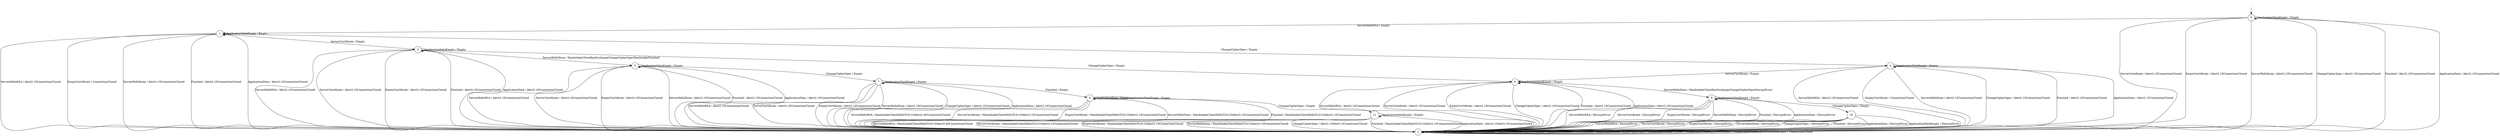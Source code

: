 digraph g {
__start0 [label="" shape="none"];

	s0 [shape="circle" label="0"];
	s1 [shape="circle" label="1"];
	s2 [shape="circle" label="2"];
	s3 [shape="circle" label="3"];
	s4 [shape="circle" label="4"];
	s5 [shape="circle" label="5"];
	s6 [shape="circle" label="6"];
	s7 [shape="circle" label="7"];
	s8 [shape="circle" label="8"];
	s9 [shape="circle" label="9"];
	s10 [shape="circle" label="10"];
	s11 [shape="circle" label="11"];
	s0 -> s1 [label="ServerHelloRSA / Empty"];
	s0 -> s2 [label="ServerCertificate / Alert2.10ConnectionClosed"];
	s0 -> s2 [label="EmptyCertificate / Alert2.10ConnectionClosed"];
	s0 -> s2 [label="ServerHelloDone / Alert2.10ConnectionClosed"];
	s0 -> s2 [label="ChangeCipherSpec / Alert2.10ConnectionClosed"];
	s0 -> s2 [label="Finished / Alert2.10ConnectionClosed"];
	s0 -> s2 [label="ApplicationData / Alert2.10ConnectionClosed"];
	s0 -> s0 [label="ApplicationDataEmpty / Empty"];
	s1 -> s2 [label="ServerHelloRSA / Alert2.10ConnectionClosed"];
	s1 -> s3 [label="ServerCertificate / Empty"];
	s1 -> s2 [label="EmptyCertificate / ConnectionClosed"];
	s1 -> s2 [label="ServerHelloDone / Alert2.10ConnectionClosed"];
	s1 -> s4 [label="ChangeCipherSpec / Empty"];
	s1 -> s2 [label="Finished / Alert2.10ConnectionClosed"];
	s1 -> s2 [label="ApplicationData / Alert2.10ConnectionClosed"];
	s1 -> s1 [label="ApplicationDataEmpty / Empty"];
	s2 -> s2 [label="ServerHelloRSA / ConnectionClosed"];
	s2 -> s2 [label="ServerCertificate / ConnectionClosed"];
	s2 -> s2 [label="EmptyCertificate / ConnectionClosed"];
	s2 -> s2 [label="ServerHelloDone / ConnectionClosed"];
	s2 -> s2 [label="ChangeCipherSpec / ConnectionClosed"];
	s2 -> s2 [label="Finished / ConnectionClosed"];
	s2 -> s2 [label="ApplicationData / ConnectionClosed"];
	s2 -> s2 [label="ApplicationDataEmpty / ConnectionClosed"];
	s3 -> s2 [label="ServerHelloRSA / Alert2.10ConnectionClosed"];
	s3 -> s2 [label="ServerCertificate / Alert2.10ConnectionClosed"];
	s3 -> s2 [label="EmptyCertificate / Alert2.10ConnectionClosed"];
	s3 -> s5 [label="ServerHelloDone / HandshakeClientKeyExchangeChangeCipherSpecHandshakeFinished"];
	s3 -> s6 [label="ChangeCipherSpec / Empty"];
	s3 -> s2 [label="Finished / Alert2.10ConnectionClosed"];
	s3 -> s2 [label="ApplicationData / Alert2.10ConnectionClosed"];
	s3 -> s3 [label="ApplicationDataEmpty / Empty"];
	s4 -> s2 [label="ServerHelloRSA / Alert2.10ConnectionClosed"];
	s4 -> s6 [label="ServerCertificate / Empty"];
	s4 -> s2 [label="EmptyCertificate / ConnectionClosed"];
	s4 -> s2 [label="ServerHelloDone / Alert2.10ConnectionClosed"];
	s4 -> s2 [label="ChangeCipherSpec / Alert2.10ConnectionClosed"];
	s4 -> s2 [label="Finished / Alert2.10ConnectionClosed"];
	s4 -> s2 [label="ApplicationData / Alert2.10ConnectionClosed"];
	s4 -> s4 [label="ApplicationDataEmpty / Empty"];
	s5 -> s2 [label="ServerHelloRSA / Alert2.10ConnectionClosed"];
	s5 -> s2 [label="ServerCertificate / Alert2.10ConnectionClosed"];
	s5 -> s2 [label="EmptyCertificate / Alert2.10ConnectionClosed"];
	s5 -> s2 [label="ServerHelloDone / Alert2.10ConnectionClosed"];
	s5 -> s7 [label="ChangeCipherSpec / Empty"];
	s5 -> s2 [label="Finished / Alert2.10ConnectionClosed"];
	s5 -> s2 [label="ApplicationData / Alert2.10ConnectionClosed"];
	s5 -> s5 [label="ApplicationDataEmpty / Empty"];
	s6 -> s2 [label="ServerHelloRSA / Alert2.10ConnectionClosed"];
	s6 -> s2 [label="ServerCertificate / Alert2.10ConnectionClosed"];
	s6 -> s2 [label="EmptyCertificate / Alert2.10ConnectionClosed"];
	s6 -> s8 [label="ServerHelloDone / HandshakeClientKeyExchangeChangeCipherSpecDecryptError"];
	s6 -> s2 [label="ChangeCipherSpec / Alert2.10ConnectionClosed"];
	s6 -> s2 [label="Finished / Alert2.10ConnectionClosed"];
	s6 -> s2 [label="ApplicationData / Alert2.10ConnectionClosed"];
	s6 -> s6 [label="ApplicationDataEmpty / Empty"];
	s7 -> s2 [label="ServerHelloRSA / Alert2.10ConnectionClosed"];
	s7 -> s2 [label="ServerCertificate / Alert2.10ConnectionClosed"];
	s7 -> s2 [label="EmptyCertificate / Alert2.10ConnectionClosed"];
	s7 -> s2 [label="ServerHelloDone / Alert2.10ConnectionClosed"];
	s7 -> s2 [label="ChangeCipherSpec / Alert2.10ConnectionClosed"];
	s7 -> s9 [label="Finished / Empty"];
	s7 -> s2 [label="ApplicationData / Alert2.10ConnectionClosed"];
	s7 -> s7 [label="ApplicationDataEmpty / Empty"];
	s8 -> s2 [label="ServerHelloRSA / DecryptError"];
	s8 -> s2 [label="ServerCertificate / DecryptError"];
	s8 -> s2 [label="EmptyCertificate / DecryptError"];
	s8 -> s2 [label="ServerHelloDone / DecryptError"];
	s8 -> s10 [label="ChangeCipherSpec / Empty"];
	s8 -> s2 [label="Finished / DecryptError"];
	s8 -> s2 [label="ApplicationData / DecryptError"];
	s8 -> s8 [label="ApplicationDataEmpty / Empty"];
	s9 -> s2 [label="ServerHelloRSA / HandshakeClientHelloTLSv10Alert2.40ConnectionClosed"];
	s9 -> s2 [label="ServerCertificate / HandshakeClientHelloTLSv10Alert2.10ConnectionClosed"];
	s9 -> s2 [label="EmptyCertificate / HandshakeClientHelloTLSv10Alert2.10ConnectionClosed"];
	s9 -> s2 [label="ServerHelloDone / HandshakeClientHelloTLSv10Alert2.10ConnectionClosed"];
	s9 -> s11 [label="ChangeCipherSpec / Empty"];
	s9 -> s2 [label="Finished / HandshakeClientHelloTLSv10Alert2.10ConnectionClosed"];
	s9 -> s9 [label="ApplicationData / Empty"];
	s9 -> s9 [label="ApplicationDataEmpty / Empty"];
	s10 -> s2 [label="ServerHelloRSA / DecryptError"];
	s10 -> s2 [label="ServerCertificate / DecryptError"];
	s10 -> s2 [label="EmptyCertificate / DecryptError"];
	s10 -> s2 [label="ServerHelloDone / DecryptError"];
	s10 -> s2 [label="ChangeCipherSpec / DecryptError"];
	s10 -> s2 [label="Finished / DecryptError"];
	s10 -> s2 [label="ApplicationData / DecryptError"];
	s10 -> s2 [label="ApplicationDataEmpty / DecryptError"];
	s11 -> s2 [label="ServerHelloRSA / HandshakeClientHelloTLSv10Alert2.40ConnectionClosed"];
	s11 -> s2 [label="ServerCertificate / HandshakeClientHelloTLSv10Alert2.10ConnectionClosed"];
	s11 -> s2 [label="EmptyCertificate / HandshakeClientHelloTLSv10Alert2.10ConnectionClosed"];
	s11 -> s2 [label="ServerHelloDone / HandshakeClientHelloTLSv10Alert2.10ConnectionClosed"];
	s11 -> s2 [label="ChangeCipherSpec / Alert2.10Alert1.0ConnectionClosed"];
	s11 -> s2 [label="Finished / HandshakeClientHelloTLSv10Alert2.10ConnectionClosed"];
	s11 -> s2 [label="ApplicationData / Alert2.10Alert1.0ConnectionClosed"];
	s11 -> s11 [label="ApplicationDataEmpty / Empty"];

__start0 -> s0;
}
